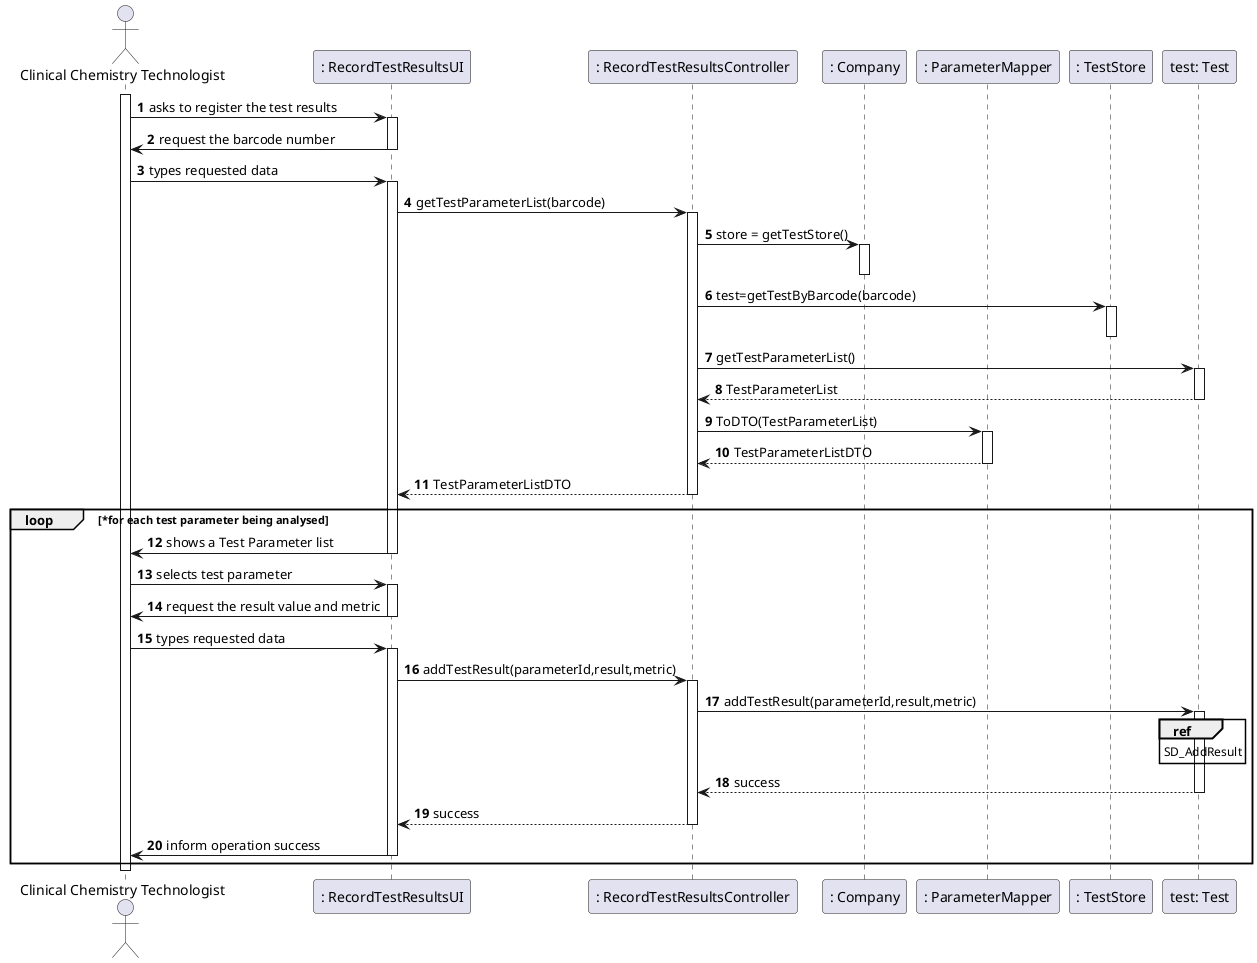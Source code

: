 @startuml
autonumber
'hide footbox
actor "Clinical Chemistry Technologist" as CCT

participant ": RecordTestResultsUI" as UI
participant ": RecordTestResultsController" as CTRL
participant ": Company" as Comp
participant ": ParameterMapper" as PMapper
participant ": TestStore" as TStore
participant "test: Test" as Test

activate CCT
CCT -> UI : asks to register the test results
activate UI
UI -> CCT : request the barcode number
deactivate UI
CCT -> UI : types requested data
activate UI
UI -> CTRL : getTestParameterList(barcode)
activate CTRL
CTRL -> Comp : store = getTestStore()
activate Comp
deactivate Comp
CTRL -> TStore : test=getTestByBarcode(barcode)
activate TStore
deactivate TStore
CTRL -> Test : getTestParameterList()
activate Test
Test --> CTRL : TestParameterList
deactivate Test
CTRL -> PMapper : ToDTO(TestParameterList)
activate PMapper
PMapper --> CTRL : TestParameterListDTO
deactivate PMapper


CTRL --> UI : TestParameterListDTO
deactivate CTRL
loop *for each test parameter being analysed
UI -> CCT : shows a Test Parameter list
deactivate UI
CCT -> UI : selects test parameter
activate UI
UI -> CCT : request the result value and metric
deactivate UI
CCT -> UI : types requested data
activate UI
UI -> CTRL : addTestResult(parameterId,result,metric)
activate CTRL
CTRL -> Test : addTestResult(parameterId,result,metric)
activate Test
ref over Test
SD_AddResult
end ref
Test --> CTRL : success
deactivate Test

CTRL --> UI : success
deactivate CTRL
UI -> CCT :  inform operation success
deactivate UI
end





deactivate CCT
@enduml